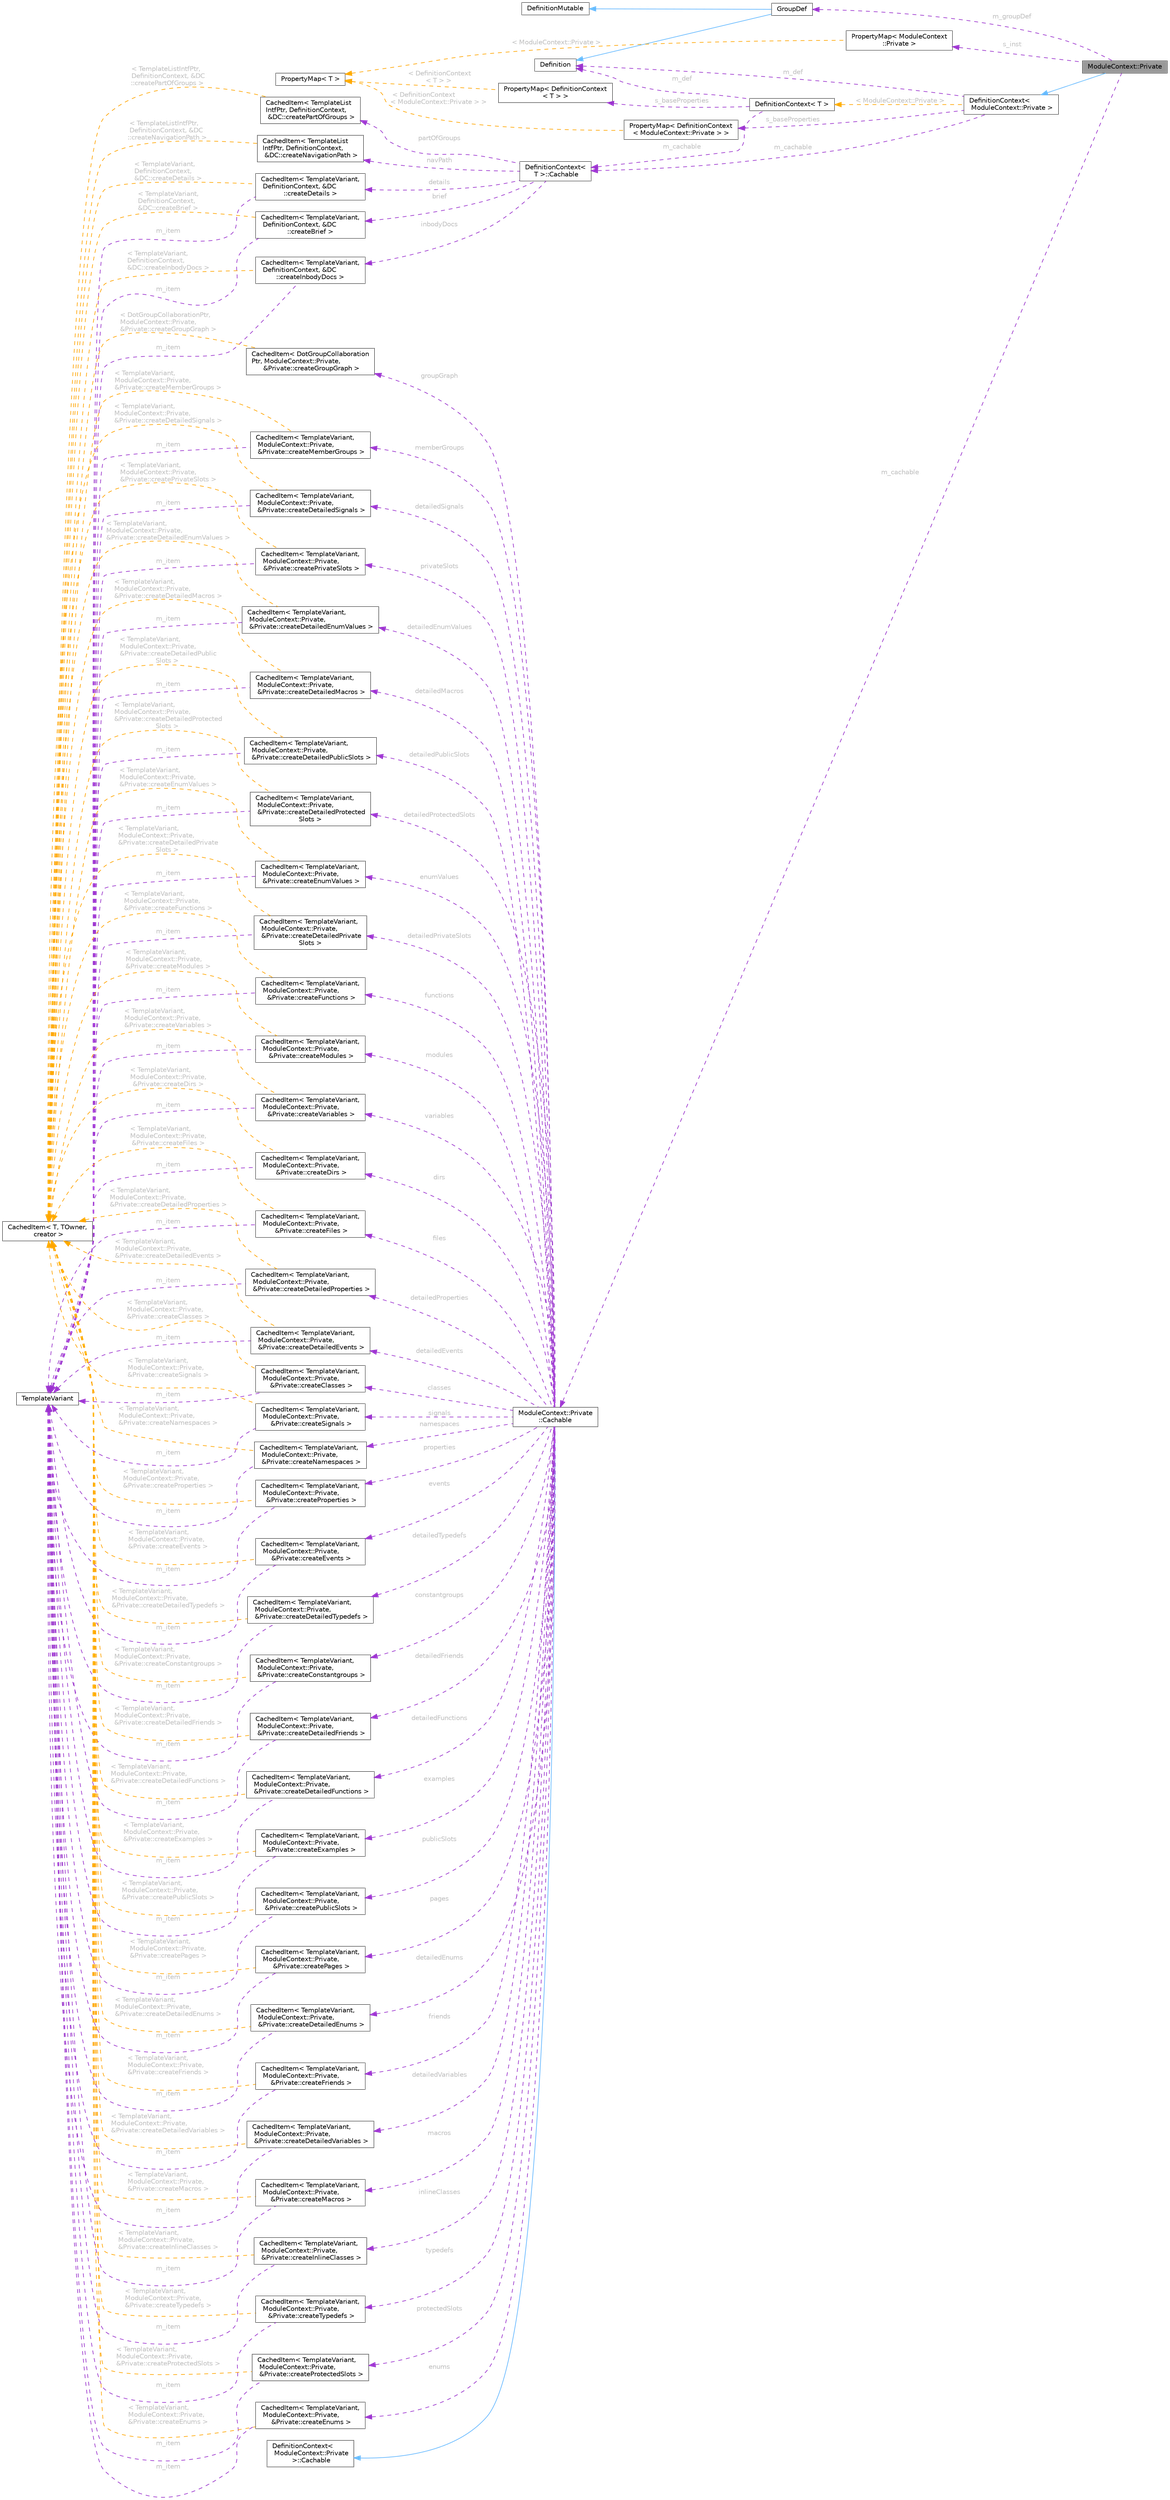 digraph "ModuleContext::Private"
{
 // INTERACTIVE_SVG=YES
 // LATEX_PDF_SIZE
  bgcolor="transparent";
  edge [fontname=Helvetica,fontsize=10,labelfontname=Helvetica,labelfontsize=10];
  node [fontname=Helvetica,fontsize=10,shape=box,height=0.2,width=0.4];
  rankdir="LR";
  Node1 [id="Node000001",label="ModuleContext::Private",height=0.2,width=0.4,color="gray40", fillcolor="grey60", style="filled", fontcolor="black",tooltip=" "];
  Node2 -> Node1 [id="edge1_Node000001_Node000002",dir="back",color="steelblue1",style="solid",tooltip=" "];
  Node2 [id="Node000002",label="DefinitionContext\<\l ModuleContext::Private \>",height=0.2,width=0.4,color="gray40", fillcolor="white", style="filled",URL="$d6/d49/class_definition_context.html",tooltip=" "];
  Node3 -> Node2 [id="edge2_Node000002_Node000003",dir="back",color="darkorchid3",style="dashed",tooltip=" ",label=" m_cachable",fontcolor="grey" ];
  Node3 [id="Node000003",label="DefinitionContext\<\l T \>::Cachable",height=0.2,width=0.4,color="gray40", fillcolor="white", style="filled",URL="$d9/d7b/struct_definition_context_1_1_cachable.html",tooltip=" "];
  Node4 -> Node3 [id="edge3_Node000003_Node000004",dir="back",color="darkorchid3",style="dashed",tooltip=" ",label=" details",fontcolor="grey" ];
  Node4 [id="Node000004",label="CachedItem\< TemplateVariant,\l DefinitionContext, &DC\l::createDetails \>",height=0.2,width=0.4,color="gray40", fillcolor="white", style="filled",URL="$d7/dc1/class_cached_item.html",tooltip=" "];
  Node5 -> Node4 [id="edge4_Node000004_Node000005",dir="back",color="darkorchid3",style="dashed",tooltip=" ",label=" m_item",fontcolor="grey" ];
  Node5 [id="Node000005",label="TemplateVariant",height=0.2,width=0.4,color="gray40", fillcolor="white", style="filled",URL="$d1/dba/class_template_variant.html",tooltip="Variant type which can hold one value of a fixed set of types."];
  Node6 -> Node4 [id="edge5_Node000004_Node000006",dir="back",color="orange",style="dashed",tooltip=" ",label=" \< TemplateVariant,\l DefinitionContext,\l &DC::createDetails \>",fontcolor="grey" ];
  Node6 [id="Node000006",label="CachedItem\< T, TOwner,\l creator \>",height=0.2,width=0.4,color="gray40", fillcolor="white", style="filled",URL="$d7/dc1/class_cached_item.html",tooltip="Wrapper for data that needs to be cached."];
  Node7 -> Node3 [id="edge6_Node000003_Node000007",dir="back",color="darkorchid3",style="dashed",tooltip=" ",label=" brief",fontcolor="grey" ];
  Node7 [id="Node000007",label="CachedItem\< TemplateVariant,\l DefinitionContext, &DC\l::createBrief \>",height=0.2,width=0.4,color="gray40", fillcolor="white", style="filled",URL="$d7/dc1/class_cached_item.html",tooltip=" "];
  Node5 -> Node7 [id="edge7_Node000007_Node000005",dir="back",color="darkorchid3",style="dashed",tooltip=" ",label=" m_item",fontcolor="grey" ];
  Node6 -> Node7 [id="edge8_Node000007_Node000006",dir="back",color="orange",style="dashed",tooltip=" ",label=" \< TemplateVariant,\l DefinitionContext,\l &DC::createBrief \>",fontcolor="grey" ];
  Node8 -> Node3 [id="edge9_Node000003_Node000008",dir="back",color="darkorchid3",style="dashed",tooltip=" ",label=" inbodyDocs",fontcolor="grey" ];
  Node8 [id="Node000008",label="CachedItem\< TemplateVariant,\l DefinitionContext, &DC\l::createInbodyDocs \>",height=0.2,width=0.4,color="gray40", fillcolor="white", style="filled",URL="$d7/dc1/class_cached_item.html",tooltip=" "];
  Node5 -> Node8 [id="edge10_Node000008_Node000005",dir="back",color="darkorchid3",style="dashed",tooltip=" ",label=" m_item",fontcolor="grey" ];
  Node6 -> Node8 [id="edge11_Node000008_Node000006",dir="back",color="orange",style="dashed",tooltip=" ",label=" \< TemplateVariant,\l DefinitionContext,\l &DC::createInbodyDocs \>",fontcolor="grey" ];
  Node9 -> Node3 [id="edge12_Node000003_Node000009",dir="back",color="darkorchid3",style="dashed",tooltip=" ",label=" navPath",fontcolor="grey" ];
  Node9 [id="Node000009",label="CachedItem\< TemplateList\lIntfPtr, DefinitionContext,\l &DC::createNavigationPath \>",height=0.2,width=0.4,color="gray40", fillcolor="white", style="filled",URL="$d7/dc1/class_cached_item.html",tooltip=" "];
  Node6 -> Node9 [id="edge13_Node000009_Node000006",dir="back",color="orange",style="dashed",tooltip=" ",label=" \< TemplateListIntfPtr,\l DefinitionContext, &DC\l::createNavigationPath \>",fontcolor="grey" ];
  Node10 -> Node3 [id="edge14_Node000003_Node000010",dir="back",color="darkorchid3",style="dashed",tooltip=" ",label=" partOfGroups",fontcolor="grey" ];
  Node10 [id="Node000010",label="CachedItem\< TemplateList\lIntfPtr, DefinitionContext,\l &DC::createPartOfGroups \>",height=0.2,width=0.4,color="gray40", fillcolor="white", style="filled",URL="$d7/dc1/class_cached_item.html",tooltip=" "];
  Node6 -> Node10 [id="edge15_Node000010_Node000006",dir="back",color="orange",style="dashed",tooltip=" ",label=" \< TemplateListIntfPtr,\l DefinitionContext, &DC\l::createPartOfGroups \>",fontcolor="grey" ];
  Node11 -> Node2 [id="edge16_Node000002_Node000011",dir="back",color="darkorchid3",style="dashed",tooltip=" ",label=" m_def",fontcolor="grey" ];
  Node11 [id="Node000011",label="Definition",height=0.2,width=0.4,color="gray40", fillcolor="white", style="filled",URL="$d5/dcc/class_definition.html",tooltip="The common base class of all entity definitions found in the sources."];
  Node12 -> Node2 [id="edge17_Node000002_Node000012",dir="back",color="darkorchid3",style="dashed",tooltip=" ",label=" s_baseProperties",fontcolor="grey" ];
  Node12 [id="Node000012",label="PropertyMap\< DefinitionContext\l\< ModuleContext::Private \> \>",height=0.2,width=0.4,color="gray40", fillcolor="white", style="filled",URL="$d5/dbf/class_property_map.html",tooltip=" "];
  Node13 -> Node12 [id="edge18_Node000012_Node000013",dir="back",color="orange",style="dashed",tooltip=" ",label=" \< DefinitionContext\l\< ModuleContext::Private \> \>",fontcolor="grey" ];
  Node13 [id="Node000013",label="PropertyMap\< T \>",height=0.2,width=0.4,color="gray40", fillcolor="white", style="filled",URL="$d5/dbf/class_property_map.html",tooltip="Class representing a mapping of properties and the corresponding getter function."];
  Node14 -> Node2 [id="edge19_Node000002_Node000014",dir="back",color="orange",style="dashed",tooltip=" ",label=" \< ModuleContext::Private \>",fontcolor="grey" ];
  Node14 [id="Node000014",label="DefinitionContext\< T \>",height=0.2,width=0.4,color="gray40", fillcolor="white", style="filled",URL="$d6/d49/class_definition_context.html",tooltip=" "];
  Node3 -> Node14 [id="edge20_Node000014_Node000003",dir="back",color="darkorchid3",style="dashed",tooltip=" ",label=" m_cachable",fontcolor="grey" ];
  Node11 -> Node14 [id="edge21_Node000014_Node000011",dir="back",color="darkorchid3",style="dashed",tooltip=" ",label=" m_def",fontcolor="grey" ];
  Node15 -> Node14 [id="edge22_Node000014_Node000015",dir="back",color="darkorchid3",style="dashed",tooltip=" ",label=" s_baseProperties",fontcolor="grey" ];
  Node15 [id="Node000015",label="PropertyMap\< DefinitionContext\l\< T \> \>",height=0.2,width=0.4,color="gray40", fillcolor="white", style="filled",URL="$d5/dbf/class_property_map.html",tooltip=" "];
  Node13 -> Node15 [id="edge23_Node000015_Node000013",dir="back",color="orange",style="dashed",tooltip=" ",label=" \< DefinitionContext\l\< T \> \>",fontcolor="grey" ];
  Node16 -> Node1 [id="edge24_Node000001_Node000016",dir="back",color="darkorchid3",style="dashed",tooltip=" ",label=" m_groupDef",fontcolor="grey" ];
  Node16 [id="Node000016",label="GroupDef",height=0.2,width=0.4,color="gray40", fillcolor="white", style="filled",URL="$d8/d09/class_group_def.html",tooltip="A model of a group of symbols."];
  Node17 -> Node16 [id="edge25_Node000016_Node000017",dir="back",color="steelblue1",style="solid",tooltip=" "];
  Node17 [id="Node000017",label="DefinitionMutable",height=0.2,width=0.4,color="gray40", fillcolor="white", style="filled",URL="$d0/d46/class_definition_mutable.html",tooltip=" "];
  Node11 -> Node16 [id="edge26_Node000016_Node000011",dir="back",color="steelblue1",style="solid",tooltip=" "];
  Node18 -> Node1 [id="edge27_Node000001_Node000018",dir="back",color="darkorchid3",style="dashed",tooltip=" ",label=" m_cachable",fontcolor="grey" ];
  Node18 [id="Node000018",label="ModuleContext::Private\l::Cachable",height=0.2,width=0.4,color="gray40", fillcolor="white", style="filled",URL="$d4/deb/struct_module_context_1_1_private_1_1_cachable.html",tooltip=" "];
  Node19 -> Node18 [id="edge28_Node000018_Node000019",dir="back",color="steelblue1",style="solid",tooltip=" "];
  Node19 [id="Node000019",label="DefinitionContext\<\l ModuleContext::Private\l \>::Cachable",height=0.2,width=0.4,color="gray40", fillcolor="white", style="filled",tooltip=" "];
  Node20 -> Node18 [id="edge29_Node000018_Node000020",dir="back",color="darkorchid3",style="dashed",tooltip=" ",label=" modules",fontcolor="grey" ];
  Node20 [id="Node000020",label="CachedItem\< TemplateVariant,\l ModuleContext::Private,\l &Private::createModules \>",height=0.2,width=0.4,color="gray40", fillcolor="white", style="filled",URL="$d7/dc1/class_cached_item.html",tooltip=" "];
  Node5 -> Node20 [id="edge30_Node000020_Node000005",dir="back",color="darkorchid3",style="dashed",tooltip=" ",label=" m_item",fontcolor="grey" ];
  Node6 -> Node20 [id="edge31_Node000020_Node000006",dir="back",color="orange",style="dashed",tooltip=" ",label=" \< TemplateVariant,\l ModuleContext::Private,\l &Private::createModules \>",fontcolor="grey" ];
  Node21 -> Node18 [id="edge32_Node000018_Node000021",dir="back",color="darkorchid3",style="dashed",tooltip=" ",label=" dirs",fontcolor="grey" ];
  Node21 [id="Node000021",label="CachedItem\< TemplateVariant,\l ModuleContext::Private,\l &Private::createDirs \>",height=0.2,width=0.4,color="gray40", fillcolor="white", style="filled",URL="$d7/dc1/class_cached_item.html",tooltip=" "];
  Node5 -> Node21 [id="edge33_Node000021_Node000005",dir="back",color="darkorchid3",style="dashed",tooltip=" ",label=" m_item",fontcolor="grey" ];
  Node6 -> Node21 [id="edge34_Node000021_Node000006",dir="back",color="orange",style="dashed",tooltip=" ",label=" \< TemplateVariant,\l ModuleContext::Private,\l &Private::createDirs \>",fontcolor="grey" ];
  Node22 -> Node18 [id="edge35_Node000018_Node000022",dir="back",color="darkorchid3",style="dashed",tooltip=" ",label=" files",fontcolor="grey" ];
  Node22 [id="Node000022",label="CachedItem\< TemplateVariant,\l ModuleContext::Private,\l &Private::createFiles \>",height=0.2,width=0.4,color="gray40", fillcolor="white", style="filled",URL="$d7/dc1/class_cached_item.html",tooltip=" "];
  Node5 -> Node22 [id="edge36_Node000022_Node000005",dir="back",color="darkorchid3",style="dashed",tooltip=" ",label=" m_item",fontcolor="grey" ];
  Node6 -> Node22 [id="edge37_Node000022_Node000006",dir="back",color="orange",style="dashed",tooltip=" ",label=" \< TemplateVariant,\l ModuleContext::Private,\l &Private::createFiles \>",fontcolor="grey" ];
  Node23 -> Node18 [id="edge38_Node000018_Node000023",dir="back",color="darkorchid3",style="dashed",tooltip=" ",label=" classes",fontcolor="grey" ];
  Node23 [id="Node000023",label="CachedItem\< TemplateVariant,\l ModuleContext::Private,\l &Private::createClasses \>",height=0.2,width=0.4,color="gray40", fillcolor="white", style="filled",URL="$d7/dc1/class_cached_item.html",tooltip=" "];
  Node5 -> Node23 [id="edge39_Node000023_Node000005",dir="back",color="darkorchid3",style="dashed",tooltip=" ",label=" m_item",fontcolor="grey" ];
  Node6 -> Node23 [id="edge40_Node000023_Node000006",dir="back",color="orange",style="dashed",tooltip=" ",label=" \< TemplateVariant,\l ModuleContext::Private,\l &Private::createClasses \>",fontcolor="grey" ];
  Node24 -> Node18 [id="edge41_Node000018_Node000024",dir="back",color="darkorchid3",style="dashed",tooltip=" ",label=" namespaces",fontcolor="grey" ];
  Node24 [id="Node000024",label="CachedItem\< TemplateVariant,\l ModuleContext::Private,\l &Private::createNamespaces \>",height=0.2,width=0.4,color="gray40", fillcolor="white", style="filled",URL="$d7/dc1/class_cached_item.html",tooltip=" "];
  Node5 -> Node24 [id="edge42_Node000024_Node000005",dir="back",color="darkorchid3",style="dashed",tooltip=" ",label=" m_item",fontcolor="grey" ];
  Node6 -> Node24 [id="edge43_Node000024_Node000006",dir="back",color="orange",style="dashed",tooltip=" ",label=" \< TemplateVariant,\l ModuleContext::Private,\l &Private::createNamespaces \>",fontcolor="grey" ];
  Node25 -> Node18 [id="edge44_Node000018_Node000025",dir="back",color="darkorchid3",style="dashed",tooltip=" ",label=" constantgroups",fontcolor="grey" ];
  Node25 [id="Node000025",label="CachedItem\< TemplateVariant,\l ModuleContext::Private,\l &Private::createConstantgroups \>",height=0.2,width=0.4,color="gray40", fillcolor="white", style="filled",URL="$d7/dc1/class_cached_item.html",tooltip=" "];
  Node5 -> Node25 [id="edge45_Node000025_Node000005",dir="back",color="darkorchid3",style="dashed",tooltip=" ",label=" m_item",fontcolor="grey" ];
  Node6 -> Node25 [id="edge46_Node000025_Node000006",dir="back",color="orange",style="dashed",tooltip=" ",label=" \< TemplateVariant,\l ModuleContext::Private,\l &Private::createConstantgroups \>",fontcolor="grey" ];
  Node26 -> Node18 [id="edge47_Node000018_Node000026",dir="back",color="darkorchid3",style="dashed",tooltip=" ",label=" examples",fontcolor="grey" ];
  Node26 [id="Node000026",label="CachedItem\< TemplateVariant,\l ModuleContext::Private,\l &Private::createExamples \>",height=0.2,width=0.4,color="gray40", fillcolor="white", style="filled",URL="$d7/dc1/class_cached_item.html",tooltip=" "];
  Node5 -> Node26 [id="edge48_Node000026_Node000005",dir="back",color="darkorchid3",style="dashed",tooltip=" ",label=" m_item",fontcolor="grey" ];
  Node6 -> Node26 [id="edge49_Node000026_Node000006",dir="back",color="orange",style="dashed",tooltip=" ",label=" \< TemplateVariant,\l ModuleContext::Private,\l &Private::createExamples \>",fontcolor="grey" ];
  Node27 -> Node18 [id="edge50_Node000018_Node000027",dir="back",color="darkorchid3",style="dashed",tooltip=" ",label=" pages",fontcolor="grey" ];
  Node27 [id="Node000027",label="CachedItem\< TemplateVariant,\l ModuleContext::Private,\l &Private::createPages \>",height=0.2,width=0.4,color="gray40", fillcolor="white", style="filled",URL="$d7/dc1/class_cached_item.html",tooltip=" "];
  Node5 -> Node27 [id="edge51_Node000027_Node000005",dir="back",color="darkorchid3",style="dashed",tooltip=" ",label=" m_item",fontcolor="grey" ];
  Node6 -> Node27 [id="edge52_Node000027_Node000006",dir="back",color="orange",style="dashed",tooltip=" ",label=" \< TemplateVariant,\l ModuleContext::Private,\l &Private::createPages \>",fontcolor="grey" ];
  Node28 -> Node18 [id="edge53_Node000018_Node000028",dir="back",color="darkorchid3",style="dashed",tooltip=" ",label=" macros",fontcolor="grey" ];
  Node28 [id="Node000028",label="CachedItem\< TemplateVariant,\l ModuleContext::Private,\l &Private::createMacros \>",height=0.2,width=0.4,color="gray40", fillcolor="white", style="filled",URL="$d7/dc1/class_cached_item.html",tooltip=" "];
  Node5 -> Node28 [id="edge54_Node000028_Node000005",dir="back",color="darkorchid3",style="dashed",tooltip=" ",label=" m_item",fontcolor="grey" ];
  Node6 -> Node28 [id="edge55_Node000028_Node000006",dir="back",color="orange",style="dashed",tooltip=" ",label=" \< TemplateVariant,\l ModuleContext::Private,\l &Private::createMacros \>",fontcolor="grey" ];
  Node29 -> Node18 [id="edge56_Node000018_Node000029",dir="back",color="darkorchid3",style="dashed",tooltip=" ",label=" typedefs",fontcolor="grey" ];
  Node29 [id="Node000029",label="CachedItem\< TemplateVariant,\l ModuleContext::Private,\l &Private::createTypedefs \>",height=0.2,width=0.4,color="gray40", fillcolor="white", style="filled",URL="$d7/dc1/class_cached_item.html",tooltip=" "];
  Node5 -> Node29 [id="edge57_Node000029_Node000005",dir="back",color="darkorchid3",style="dashed",tooltip=" ",label=" m_item",fontcolor="grey" ];
  Node6 -> Node29 [id="edge58_Node000029_Node000006",dir="back",color="orange",style="dashed",tooltip=" ",label=" \< TemplateVariant,\l ModuleContext::Private,\l &Private::createTypedefs \>",fontcolor="grey" ];
  Node30 -> Node18 [id="edge59_Node000018_Node000030",dir="back",color="darkorchid3",style="dashed",tooltip=" ",label=" enums",fontcolor="grey" ];
  Node30 [id="Node000030",label="CachedItem\< TemplateVariant,\l ModuleContext::Private,\l &Private::createEnums \>",height=0.2,width=0.4,color="gray40", fillcolor="white", style="filled",URL="$d7/dc1/class_cached_item.html",tooltip=" "];
  Node5 -> Node30 [id="edge60_Node000030_Node000005",dir="back",color="darkorchid3",style="dashed",tooltip=" ",label=" m_item",fontcolor="grey" ];
  Node6 -> Node30 [id="edge61_Node000030_Node000006",dir="back",color="orange",style="dashed",tooltip=" ",label=" \< TemplateVariant,\l ModuleContext::Private,\l &Private::createEnums \>",fontcolor="grey" ];
  Node31 -> Node18 [id="edge62_Node000018_Node000031",dir="back",color="darkorchid3",style="dashed",tooltip=" ",label=" enumValues",fontcolor="grey" ];
  Node31 [id="Node000031",label="CachedItem\< TemplateVariant,\l ModuleContext::Private,\l &Private::createEnumValues \>",height=0.2,width=0.4,color="gray40", fillcolor="white", style="filled",URL="$d7/dc1/class_cached_item.html",tooltip=" "];
  Node5 -> Node31 [id="edge63_Node000031_Node000005",dir="back",color="darkorchid3",style="dashed",tooltip=" ",label=" m_item",fontcolor="grey" ];
  Node6 -> Node31 [id="edge64_Node000031_Node000006",dir="back",color="orange",style="dashed",tooltip=" ",label=" \< TemplateVariant,\l ModuleContext::Private,\l &Private::createEnumValues \>",fontcolor="grey" ];
  Node32 -> Node18 [id="edge65_Node000018_Node000032",dir="back",color="darkorchid3",style="dashed",tooltip=" ",label=" functions",fontcolor="grey" ];
  Node32 [id="Node000032",label="CachedItem\< TemplateVariant,\l ModuleContext::Private,\l &Private::createFunctions \>",height=0.2,width=0.4,color="gray40", fillcolor="white", style="filled",URL="$d7/dc1/class_cached_item.html",tooltip=" "];
  Node5 -> Node32 [id="edge66_Node000032_Node000005",dir="back",color="darkorchid3",style="dashed",tooltip=" ",label=" m_item",fontcolor="grey" ];
  Node6 -> Node32 [id="edge67_Node000032_Node000006",dir="back",color="orange",style="dashed",tooltip=" ",label=" \< TemplateVariant,\l ModuleContext::Private,\l &Private::createFunctions \>",fontcolor="grey" ];
  Node33 -> Node18 [id="edge68_Node000018_Node000033",dir="back",color="darkorchid3",style="dashed",tooltip=" ",label=" variables",fontcolor="grey" ];
  Node33 [id="Node000033",label="CachedItem\< TemplateVariant,\l ModuleContext::Private,\l &Private::createVariables \>",height=0.2,width=0.4,color="gray40", fillcolor="white", style="filled",URL="$d7/dc1/class_cached_item.html",tooltip=" "];
  Node5 -> Node33 [id="edge69_Node000033_Node000005",dir="back",color="darkorchid3",style="dashed",tooltip=" ",label=" m_item",fontcolor="grey" ];
  Node6 -> Node33 [id="edge70_Node000033_Node000006",dir="back",color="orange",style="dashed",tooltip=" ",label=" \< TemplateVariant,\l ModuleContext::Private,\l &Private::createVariables \>",fontcolor="grey" ];
  Node34 -> Node18 [id="edge71_Node000018_Node000034",dir="back",color="darkorchid3",style="dashed",tooltip=" ",label=" signals",fontcolor="grey" ];
  Node34 [id="Node000034",label="CachedItem\< TemplateVariant,\l ModuleContext::Private,\l &Private::createSignals \>",height=0.2,width=0.4,color="gray40", fillcolor="white", style="filled",URL="$d7/dc1/class_cached_item.html",tooltip=" "];
  Node5 -> Node34 [id="edge72_Node000034_Node000005",dir="back",color="darkorchid3",style="dashed",tooltip=" ",label=" m_item",fontcolor="grey" ];
  Node6 -> Node34 [id="edge73_Node000034_Node000006",dir="back",color="orange",style="dashed",tooltip=" ",label=" \< TemplateVariant,\l ModuleContext::Private,\l &Private::createSignals \>",fontcolor="grey" ];
  Node35 -> Node18 [id="edge74_Node000018_Node000035",dir="back",color="darkorchid3",style="dashed",tooltip=" ",label=" publicSlots",fontcolor="grey" ];
  Node35 [id="Node000035",label="CachedItem\< TemplateVariant,\l ModuleContext::Private,\l &Private::createPublicSlots \>",height=0.2,width=0.4,color="gray40", fillcolor="white", style="filled",URL="$d7/dc1/class_cached_item.html",tooltip=" "];
  Node5 -> Node35 [id="edge75_Node000035_Node000005",dir="back",color="darkorchid3",style="dashed",tooltip=" ",label=" m_item",fontcolor="grey" ];
  Node6 -> Node35 [id="edge76_Node000035_Node000006",dir="back",color="orange",style="dashed",tooltip=" ",label=" \< TemplateVariant,\l ModuleContext::Private,\l &Private::createPublicSlots \>",fontcolor="grey" ];
  Node36 -> Node18 [id="edge77_Node000018_Node000036",dir="back",color="darkorchid3",style="dashed",tooltip=" ",label=" protectedSlots",fontcolor="grey" ];
  Node36 [id="Node000036",label="CachedItem\< TemplateVariant,\l ModuleContext::Private,\l &Private::createProtectedSlots \>",height=0.2,width=0.4,color="gray40", fillcolor="white", style="filled",URL="$d7/dc1/class_cached_item.html",tooltip=" "];
  Node5 -> Node36 [id="edge78_Node000036_Node000005",dir="back",color="darkorchid3",style="dashed",tooltip=" ",label=" m_item",fontcolor="grey" ];
  Node6 -> Node36 [id="edge79_Node000036_Node000006",dir="back",color="orange",style="dashed",tooltip=" ",label=" \< TemplateVariant,\l ModuleContext::Private,\l &Private::createProtectedSlots \>",fontcolor="grey" ];
  Node37 -> Node18 [id="edge80_Node000018_Node000037",dir="back",color="darkorchid3",style="dashed",tooltip=" ",label=" privateSlots",fontcolor="grey" ];
  Node37 [id="Node000037",label="CachedItem\< TemplateVariant,\l ModuleContext::Private,\l &Private::createPrivateSlots \>",height=0.2,width=0.4,color="gray40", fillcolor="white", style="filled",URL="$d7/dc1/class_cached_item.html",tooltip=" "];
  Node5 -> Node37 [id="edge81_Node000037_Node000005",dir="back",color="darkorchid3",style="dashed",tooltip=" ",label=" m_item",fontcolor="grey" ];
  Node6 -> Node37 [id="edge82_Node000037_Node000006",dir="back",color="orange",style="dashed",tooltip=" ",label=" \< TemplateVariant,\l ModuleContext::Private,\l &Private::createPrivateSlots \>",fontcolor="grey" ];
  Node38 -> Node18 [id="edge83_Node000018_Node000038",dir="back",color="darkorchid3",style="dashed",tooltip=" ",label=" events",fontcolor="grey" ];
  Node38 [id="Node000038",label="CachedItem\< TemplateVariant,\l ModuleContext::Private,\l &Private::createEvents \>",height=0.2,width=0.4,color="gray40", fillcolor="white", style="filled",URL="$d7/dc1/class_cached_item.html",tooltip=" "];
  Node5 -> Node38 [id="edge84_Node000038_Node000005",dir="back",color="darkorchid3",style="dashed",tooltip=" ",label=" m_item",fontcolor="grey" ];
  Node6 -> Node38 [id="edge85_Node000038_Node000006",dir="back",color="orange",style="dashed",tooltip=" ",label=" \< TemplateVariant,\l ModuleContext::Private,\l &Private::createEvents \>",fontcolor="grey" ];
  Node39 -> Node18 [id="edge86_Node000018_Node000039",dir="back",color="darkorchid3",style="dashed",tooltip=" ",label=" properties",fontcolor="grey" ];
  Node39 [id="Node000039",label="CachedItem\< TemplateVariant,\l ModuleContext::Private,\l &Private::createProperties \>",height=0.2,width=0.4,color="gray40", fillcolor="white", style="filled",URL="$d7/dc1/class_cached_item.html",tooltip=" "];
  Node5 -> Node39 [id="edge87_Node000039_Node000005",dir="back",color="darkorchid3",style="dashed",tooltip=" ",label=" m_item",fontcolor="grey" ];
  Node6 -> Node39 [id="edge88_Node000039_Node000006",dir="back",color="orange",style="dashed",tooltip=" ",label=" \< TemplateVariant,\l ModuleContext::Private,\l &Private::createProperties \>",fontcolor="grey" ];
  Node40 -> Node18 [id="edge89_Node000018_Node000040",dir="back",color="darkorchid3",style="dashed",tooltip=" ",label=" friends",fontcolor="grey" ];
  Node40 [id="Node000040",label="CachedItem\< TemplateVariant,\l ModuleContext::Private,\l &Private::createFriends \>",height=0.2,width=0.4,color="gray40", fillcolor="white", style="filled",URL="$d7/dc1/class_cached_item.html",tooltip=" "];
  Node5 -> Node40 [id="edge90_Node000040_Node000005",dir="back",color="darkorchid3",style="dashed",tooltip=" ",label=" m_item",fontcolor="grey" ];
  Node6 -> Node40 [id="edge91_Node000040_Node000006",dir="back",color="orange",style="dashed",tooltip=" ",label=" \< TemplateVariant,\l ModuleContext::Private,\l &Private::createFriends \>",fontcolor="grey" ];
  Node41 -> Node18 [id="edge92_Node000018_Node000041",dir="back",color="darkorchid3",style="dashed",tooltip=" ",label=" memberGroups",fontcolor="grey" ];
  Node41 [id="Node000041",label="CachedItem\< TemplateVariant,\l ModuleContext::Private,\l &Private::createMemberGroups \>",height=0.2,width=0.4,color="gray40", fillcolor="white", style="filled",URL="$d7/dc1/class_cached_item.html",tooltip=" "];
  Node5 -> Node41 [id="edge93_Node000041_Node000005",dir="back",color="darkorchid3",style="dashed",tooltip=" ",label=" m_item",fontcolor="grey" ];
  Node6 -> Node41 [id="edge94_Node000041_Node000006",dir="back",color="orange",style="dashed",tooltip=" ",label=" \< TemplateVariant,\l ModuleContext::Private,\l &Private::createMemberGroups \>",fontcolor="grey" ];
  Node42 -> Node18 [id="edge95_Node000018_Node000042",dir="back",color="darkorchid3",style="dashed",tooltip=" ",label=" detailedMacros",fontcolor="grey" ];
  Node42 [id="Node000042",label="CachedItem\< TemplateVariant,\l ModuleContext::Private,\l &Private::createDetailedMacros \>",height=0.2,width=0.4,color="gray40", fillcolor="white", style="filled",URL="$d7/dc1/class_cached_item.html",tooltip=" "];
  Node5 -> Node42 [id="edge96_Node000042_Node000005",dir="back",color="darkorchid3",style="dashed",tooltip=" ",label=" m_item",fontcolor="grey" ];
  Node6 -> Node42 [id="edge97_Node000042_Node000006",dir="back",color="orange",style="dashed",tooltip=" ",label=" \< TemplateVariant,\l ModuleContext::Private,\l &Private::createDetailedMacros \>",fontcolor="grey" ];
  Node43 -> Node18 [id="edge98_Node000018_Node000043",dir="back",color="darkorchid3",style="dashed",tooltip=" ",label=" detailedTypedefs",fontcolor="grey" ];
  Node43 [id="Node000043",label="CachedItem\< TemplateVariant,\l ModuleContext::Private,\l &Private::createDetailedTypedefs \>",height=0.2,width=0.4,color="gray40", fillcolor="white", style="filled",URL="$d7/dc1/class_cached_item.html",tooltip=" "];
  Node5 -> Node43 [id="edge99_Node000043_Node000005",dir="back",color="darkorchid3",style="dashed",tooltip=" ",label=" m_item",fontcolor="grey" ];
  Node6 -> Node43 [id="edge100_Node000043_Node000006",dir="back",color="orange",style="dashed",tooltip=" ",label=" \< TemplateVariant,\l ModuleContext::Private,\l &Private::createDetailedTypedefs \>",fontcolor="grey" ];
  Node44 -> Node18 [id="edge101_Node000018_Node000044",dir="back",color="darkorchid3",style="dashed",tooltip=" ",label=" detailedEnums",fontcolor="grey" ];
  Node44 [id="Node000044",label="CachedItem\< TemplateVariant,\l ModuleContext::Private,\l &Private::createDetailedEnums \>",height=0.2,width=0.4,color="gray40", fillcolor="white", style="filled",URL="$d7/dc1/class_cached_item.html",tooltip=" "];
  Node5 -> Node44 [id="edge102_Node000044_Node000005",dir="back",color="darkorchid3",style="dashed",tooltip=" ",label=" m_item",fontcolor="grey" ];
  Node6 -> Node44 [id="edge103_Node000044_Node000006",dir="back",color="orange",style="dashed",tooltip=" ",label=" \< TemplateVariant,\l ModuleContext::Private,\l &Private::createDetailedEnums \>",fontcolor="grey" ];
  Node45 -> Node18 [id="edge104_Node000018_Node000045",dir="back",color="darkorchid3",style="dashed",tooltip=" ",label=" detailedEnumValues",fontcolor="grey" ];
  Node45 [id="Node000045",label="CachedItem\< TemplateVariant,\l ModuleContext::Private,\l &Private::createDetailedEnumValues \>",height=0.2,width=0.4,color="gray40", fillcolor="white", style="filled",URL="$d7/dc1/class_cached_item.html",tooltip=" "];
  Node5 -> Node45 [id="edge105_Node000045_Node000005",dir="back",color="darkorchid3",style="dashed",tooltip=" ",label=" m_item",fontcolor="grey" ];
  Node6 -> Node45 [id="edge106_Node000045_Node000006",dir="back",color="orange",style="dashed",tooltip=" ",label=" \< TemplateVariant,\l ModuleContext::Private,\l &Private::createDetailedEnumValues \>",fontcolor="grey" ];
  Node46 -> Node18 [id="edge107_Node000018_Node000046",dir="back",color="darkorchid3",style="dashed",tooltip=" ",label=" detailedFunctions",fontcolor="grey" ];
  Node46 [id="Node000046",label="CachedItem\< TemplateVariant,\l ModuleContext::Private,\l &Private::createDetailedFunctions \>",height=0.2,width=0.4,color="gray40", fillcolor="white", style="filled",URL="$d7/dc1/class_cached_item.html",tooltip=" "];
  Node5 -> Node46 [id="edge108_Node000046_Node000005",dir="back",color="darkorchid3",style="dashed",tooltip=" ",label=" m_item",fontcolor="grey" ];
  Node6 -> Node46 [id="edge109_Node000046_Node000006",dir="back",color="orange",style="dashed",tooltip=" ",label=" \< TemplateVariant,\l ModuleContext::Private,\l &Private::createDetailedFunctions \>",fontcolor="grey" ];
  Node47 -> Node18 [id="edge110_Node000018_Node000047",dir="back",color="darkorchid3",style="dashed",tooltip=" ",label=" detailedVariables",fontcolor="grey" ];
  Node47 [id="Node000047",label="CachedItem\< TemplateVariant,\l ModuleContext::Private,\l &Private::createDetailedVariables \>",height=0.2,width=0.4,color="gray40", fillcolor="white", style="filled",URL="$d7/dc1/class_cached_item.html",tooltip=" "];
  Node5 -> Node47 [id="edge111_Node000047_Node000005",dir="back",color="darkorchid3",style="dashed",tooltip=" ",label=" m_item",fontcolor="grey" ];
  Node6 -> Node47 [id="edge112_Node000047_Node000006",dir="back",color="orange",style="dashed",tooltip=" ",label=" \< TemplateVariant,\l ModuleContext::Private,\l &Private::createDetailedVariables \>",fontcolor="grey" ];
  Node48 -> Node18 [id="edge113_Node000018_Node000048",dir="back",color="darkorchid3",style="dashed",tooltip=" ",label=" detailedSignals",fontcolor="grey" ];
  Node48 [id="Node000048",label="CachedItem\< TemplateVariant,\l ModuleContext::Private,\l &Private::createDetailedSignals \>",height=0.2,width=0.4,color="gray40", fillcolor="white", style="filled",URL="$d7/dc1/class_cached_item.html",tooltip=" "];
  Node5 -> Node48 [id="edge114_Node000048_Node000005",dir="back",color="darkorchid3",style="dashed",tooltip=" ",label=" m_item",fontcolor="grey" ];
  Node6 -> Node48 [id="edge115_Node000048_Node000006",dir="back",color="orange",style="dashed",tooltip=" ",label=" \< TemplateVariant,\l ModuleContext::Private,\l &Private::createDetailedSignals \>",fontcolor="grey" ];
  Node49 -> Node18 [id="edge116_Node000018_Node000049",dir="back",color="darkorchid3",style="dashed",tooltip=" ",label=" detailedPublicSlots",fontcolor="grey" ];
  Node49 [id="Node000049",label="CachedItem\< TemplateVariant,\l ModuleContext::Private,\l &Private::createDetailedPublicSlots \>",height=0.2,width=0.4,color="gray40", fillcolor="white", style="filled",URL="$d7/dc1/class_cached_item.html",tooltip=" "];
  Node5 -> Node49 [id="edge117_Node000049_Node000005",dir="back",color="darkorchid3",style="dashed",tooltip=" ",label=" m_item",fontcolor="grey" ];
  Node6 -> Node49 [id="edge118_Node000049_Node000006",dir="back",color="orange",style="dashed",tooltip=" ",label=" \< TemplateVariant,\l ModuleContext::Private,\l &Private::createDetailedPublic\lSlots \>",fontcolor="grey" ];
  Node50 -> Node18 [id="edge119_Node000018_Node000050",dir="back",color="darkorchid3",style="dashed",tooltip=" ",label=" detailedProtectedSlots",fontcolor="grey" ];
  Node50 [id="Node000050",label="CachedItem\< TemplateVariant,\l ModuleContext::Private,\l &Private::createDetailedProtected\lSlots \>",height=0.2,width=0.4,color="gray40", fillcolor="white", style="filled",URL="$d7/dc1/class_cached_item.html",tooltip=" "];
  Node5 -> Node50 [id="edge120_Node000050_Node000005",dir="back",color="darkorchid3",style="dashed",tooltip=" ",label=" m_item",fontcolor="grey" ];
  Node6 -> Node50 [id="edge121_Node000050_Node000006",dir="back",color="orange",style="dashed",tooltip=" ",label=" \< TemplateVariant,\l ModuleContext::Private,\l &Private::createDetailedProtected\lSlots \>",fontcolor="grey" ];
  Node51 -> Node18 [id="edge122_Node000018_Node000051",dir="back",color="darkorchid3",style="dashed",tooltip=" ",label=" detailedPrivateSlots",fontcolor="grey" ];
  Node51 [id="Node000051",label="CachedItem\< TemplateVariant,\l ModuleContext::Private,\l &Private::createDetailedPrivate\lSlots \>",height=0.2,width=0.4,color="gray40", fillcolor="white", style="filled",URL="$d7/dc1/class_cached_item.html",tooltip=" "];
  Node5 -> Node51 [id="edge123_Node000051_Node000005",dir="back",color="darkorchid3",style="dashed",tooltip=" ",label=" m_item",fontcolor="grey" ];
  Node6 -> Node51 [id="edge124_Node000051_Node000006",dir="back",color="orange",style="dashed",tooltip=" ",label=" \< TemplateVariant,\l ModuleContext::Private,\l &Private::createDetailedPrivate\lSlots \>",fontcolor="grey" ];
  Node52 -> Node18 [id="edge125_Node000018_Node000052",dir="back",color="darkorchid3",style="dashed",tooltip=" ",label=" detailedEvents",fontcolor="grey" ];
  Node52 [id="Node000052",label="CachedItem\< TemplateVariant,\l ModuleContext::Private,\l &Private::createDetailedEvents \>",height=0.2,width=0.4,color="gray40", fillcolor="white", style="filled",URL="$d7/dc1/class_cached_item.html",tooltip=" "];
  Node5 -> Node52 [id="edge126_Node000052_Node000005",dir="back",color="darkorchid3",style="dashed",tooltip=" ",label=" m_item",fontcolor="grey" ];
  Node6 -> Node52 [id="edge127_Node000052_Node000006",dir="back",color="orange",style="dashed",tooltip=" ",label=" \< TemplateVariant,\l ModuleContext::Private,\l &Private::createDetailedEvents \>",fontcolor="grey" ];
  Node53 -> Node18 [id="edge128_Node000018_Node000053",dir="back",color="darkorchid3",style="dashed",tooltip=" ",label=" detailedProperties",fontcolor="grey" ];
  Node53 [id="Node000053",label="CachedItem\< TemplateVariant,\l ModuleContext::Private,\l &Private::createDetailedProperties \>",height=0.2,width=0.4,color="gray40", fillcolor="white", style="filled",URL="$d7/dc1/class_cached_item.html",tooltip=" "];
  Node5 -> Node53 [id="edge129_Node000053_Node000005",dir="back",color="darkorchid3",style="dashed",tooltip=" ",label=" m_item",fontcolor="grey" ];
  Node6 -> Node53 [id="edge130_Node000053_Node000006",dir="back",color="orange",style="dashed",tooltip=" ",label=" \< TemplateVariant,\l ModuleContext::Private,\l &Private::createDetailedProperties \>",fontcolor="grey" ];
  Node54 -> Node18 [id="edge131_Node000018_Node000054",dir="back",color="darkorchid3",style="dashed",tooltip=" ",label=" detailedFriends",fontcolor="grey" ];
  Node54 [id="Node000054",label="CachedItem\< TemplateVariant,\l ModuleContext::Private,\l &Private::createDetailedFriends \>",height=0.2,width=0.4,color="gray40", fillcolor="white", style="filled",URL="$d7/dc1/class_cached_item.html",tooltip=" "];
  Node5 -> Node54 [id="edge132_Node000054_Node000005",dir="back",color="darkorchid3",style="dashed",tooltip=" ",label=" m_item",fontcolor="grey" ];
  Node6 -> Node54 [id="edge133_Node000054_Node000006",dir="back",color="orange",style="dashed",tooltip=" ",label=" \< TemplateVariant,\l ModuleContext::Private,\l &Private::createDetailedFriends \>",fontcolor="grey" ];
  Node55 -> Node18 [id="edge134_Node000018_Node000055",dir="back",color="darkorchid3",style="dashed",tooltip=" ",label=" inlineClasses",fontcolor="grey" ];
  Node55 [id="Node000055",label="CachedItem\< TemplateVariant,\l ModuleContext::Private,\l &Private::createInlineClasses \>",height=0.2,width=0.4,color="gray40", fillcolor="white", style="filled",URL="$d7/dc1/class_cached_item.html",tooltip=" "];
  Node5 -> Node55 [id="edge135_Node000055_Node000005",dir="back",color="darkorchid3",style="dashed",tooltip=" ",label=" m_item",fontcolor="grey" ];
  Node6 -> Node55 [id="edge136_Node000055_Node000006",dir="back",color="orange",style="dashed",tooltip=" ",label=" \< TemplateVariant,\l ModuleContext::Private,\l &Private::createInlineClasses \>",fontcolor="grey" ];
  Node56 -> Node18 [id="edge137_Node000018_Node000056",dir="back",color="darkorchid3",style="dashed",tooltip=" ",label=" groupGraph",fontcolor="grey" ];
  Node56 [id="Node000056",label="CachedItem\< DotGroupCollaboration\lPtr, ModuleContext::Private,\l &Private::createGroupGraph \>",height=0.2,width=0.4,color="gray40", fillcolor="white", style="filled",URL="$d7/dc1/class_cached_item.html",tooltip=" "];
  Node6 -> Node56 [id="edge138_Node000056_Node000006",dir="back",color="orange",style="dashed",tooltip=" ",label=" \< DotGroupCollaborationPtr,\l ModuleContext::Private,\l &Private::createGroupGraph \>",fontcolor="grey" ];
  Node57 -> Node1 [id="edge139_Node000001_Node000057",dir="back",color="darkorchid3",style="dashed",tooltip=" ",label=" s_inst",fontcolor="grey" ];
  Node57 [id="Node000057",label="PropertyMap\< ModuleContext\l::Private \>",height=0.2,width=0.4,color="gray40", fillcolor="white", style="filled",URL="$d5/dbf/class_property_map.html",tooltip=" "];
  Node13 -> Node57 [id="edge140_Node000057_Node000013",dir="back",color="orange",style="dashed",tooltip=" ",label=" \< ModuleContext::Private \>",fontcolor="grey" ];
}

